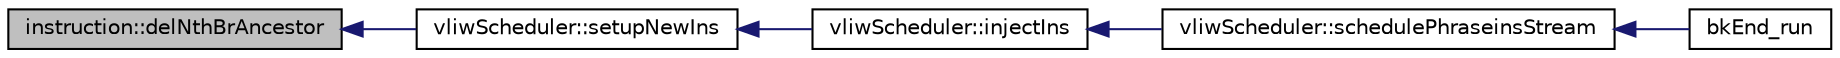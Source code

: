 digraph G
{
  edge [fontname="Helvetica",fontsize="10",labelfontname="Helvetica",labelfontsize="10"];
  node [fontname="Helvetica",fontsize="10",shape=record];
  rankdir=LR;
  Node1 [label="instruction::delNthBrAncestor",height=0.2,width=0.4,color="black", fillcolor="grey75", style="filled" fontcolor="black"];
  Node1 -> Node2 [dir=back,color="midnightblue",fontsize="10",style="solid",fontname="Helvetica"];
  Node2 [label="vliwScheduler::setupNewIns",height=0.2,width=0.4,color="black", fillcolor="white", style="filled",URL="$classvliwScheduler.html#afd1ec0df4e12e892ef2e1d6cd5a1ad3c"];
  Node2 -> Node3 [dir=back,color="midnightblue",fontsize="10",style="solid",fontname="Helvetica"];
  Node3 [label="vliwScheduler::injectIns",height=0.2,width=0.4,color="black", fillcolor="white", style="filled",URL="$classvliwScheduler.html#adc49e9c2b4208f4bf4fe3d1a465e409b"];
  Node3 -> Node4 [dir=back,color="midnightblue",fontsize="10",style="solid",fontname="Helvetica"];
  Node4 [label="vliwScheduler::schedulePhraseinsStream",height=0.2,width=0.4,color="black", fillcolor="white", style="filled",URL="$classvliwScheduler.html#a5abce2c71dce559d07f8f5de8f04c146"];
  Node4 -> Node5 [dir=back,color="midnightblue",fontsize="10",style="solid",fontname="Helvetica"];
  Node5 [label="bkEnd_run",height=0.2,width=0.4,color="black", fillcolor="white", style="filled",URL="$bkEnd_8h.html#a0de885ce07273f37e162ecb0e63ec95d"];
}
